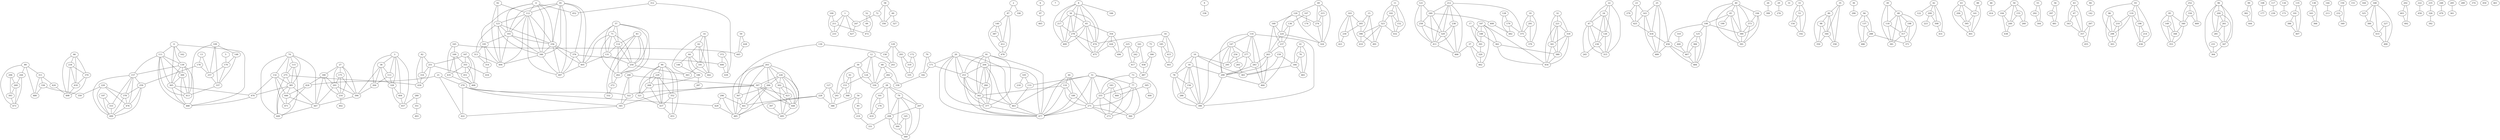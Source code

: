 graph Gnr_Geograf_Sim_n500_r05 {
0;
1;
2;
3;
4;
5;
6;
7;
8;
9;
10;
11;
12;
13;
14;
15;
16;
17;
18;
19;
20;
21;
22;
23;
24;
25;
26;
27;
28;
29;
30;
31;
32;
33;
34;
35;
36;
37;
38;
39;
40;
41;
42;
43;
44;
45;
46;
47;
48;
49;
50;
51;
52;
53;
54;
55;
56;
57;
58;
59;
60;
61;
62;
63;
64;
65;
66;
67;
68;
69;
70;
71;
72;
73;
74;
75;
76;
77;
78;
79;
80;
81;
82;
83;
84;
85;
86;
87;
88;
89;
90;
91;
92;
93;
94;
95;
96;
97;
98;
99;
100;
101;
102;
103;
104;
105;
106;
107;
108;
109;
110;
111;
112;
113;
114;
115;
116;
117;
118;
119;
120;
121;
122;
123;
124;
125;
126;
127;
128;
129;
130;
131;
132;
133;
134;
135;
136;
137;
138;
139;
140;
141;
142;
143;
144;
145;
146;
147;
148;
149;
150;
151;
152;
153;
154;
155;
156;
157;
158;
159;
160;
161;
162;
163;
164;
165;
166;
167;
168;
169;
170;
171;
172;
173;
174;
175;
176;
177;
178;
179;
180;
181;
182;
183;
184;
185;
186;
187;
188;
189;
190;
191;
192;
193;
194;
195;
196;
197;
198;
199;
200;
201;
202;
203;
204;
205;
206;
207;
208;
209;
210;
211;
212;
213;
214;
215;
216;
217;
218;
219;
220;
221;
222;
223;
224;
225;
226;
227;
228;
229;
230;
231;
232;
233;
234;
235;
236;
237;
238;
239;
240;
241;
242;
243;
244;
245;
246;
247;
248;
249;
250;
251;
252;
253;
254;
255;
256;
257;
258;
259;
260;
261;
262;
263;
264;
265;
266;
267;
268;
269;
270;
271;
272;
273;
274;
275;
276;
277;
278;
279;
280;
281;
282;
283;
284;
285;
286;
287;
288;
289;
290;
291;
292;
293;
294;
295;
296;
297;
298;
299;
300;
301;
302;
303;
304;
305;
306;
307;
308;
309;
310;
311;
312;
313;
314;
315;
316;
317;
318;
319;
320;
321;
322;
323;
324;
325;
326;
327;
328;
329;
330;
331;
332;
333;
334;
335;
336;
337;
338;
339;
340;
341;
342;
343;
344;
345;
346;
347;
348;
349;
350;
351;
352;
353;
354;
355;
356;
357;
358;
359;
360;
361;
362;
363;
364;
365;
366;
367;
368;
369;
370;
371;
372;
373;
374;
375;
376;
377;
378;
379;
380;
381;
382;
383;
384;
385;
386;
387;
388;
389;
390;
391;
392;
393;
394;
395;
396;
397;
398;
399;
400;
401;
402;
403;
404;
405;
406;
407;
408;
409;
410;
411;
412;
413;
414;
415;
416;
417;
418;
419;
420;
421;
422;
423;
424;
425;
426;
427;
428;
429;
430;
431;
432;
433;
434;
435;
436;
437;
438;
439;
440;
441;
442;
443;
444;
445;
446;
447;
448;
449;
450;
451;
452;
453;
454;
455;
456;
457;
458;
459;
460;
461;
462;
463;
464;
465;
466;
467;
468;
469;
470;
471;
472;
473;
474;
475;
476;
477;
478;
479;
480;
481;
482;
483;
484;
485;
486;
487;
488;
489;
490;
491;
492;
493;
494;
495;
496;
497;
498;
499;
0 -- 488;
0 -- 365;
0 -- 162;
0 -- 139;
0 -- 111;
1 -- 427;
1 -- 247;
1 -- 233;
1 -- 211;
2 -- 190;
2 -- 87;
3 -- 457;
3 -- 404;
3 -- 328;
3 -- 264;
3 -- 113;
3 -- 38;
4 -- 452;
4 -- 346;
4 -- 256;
4 -- 195;
4 -- 193;
4 -- 112;
5 -- 170;
6 -- 97;
8 -- 474;
8 -- 409;
8 -- 278;
8 -- 217;
8 -- 166;
8 -- 65;
8 -- 34;
9 -- 338;
10 -- 398;
10 -- 383;
10 -- 295;
10 -- 78;
10 -- 18;
11 -- 432;
11 -- 323;
11 -- 152;
11 -- 102;
12 -- 330;
12 -- 243;
12 -- 124;
12 -- 30;
13 -- 257;
13 -- 178;
14 -- 442;
14 -- 363;
14 -- 181;
14 -- 62;
15 -- 491;
15 -- 396;
15 -- 205;
16 -- 474;
16 -- 443;
16 -- 415;
16 -- 185;
17 -- 301;
17 -- 188;
18 -- 398;
18 -- 299;
18 -- 286;
18 -- 156;
18 -- 78;
19 -- 379;
19 -- 375;
19 -- 291;
20 -- 477;
20 -- 463;
20 -- 377;
20 -- 342;
20 -- 253;
20 -- 204;
20 -- 171;
21 -- 424;
21 -- 422;
21 -- 270;
22 -- 315;
22 -- 126;
22 -- 47;
22 -- 24;
23 -- 425;
23 -- 279;
23 -- 143;
24 -- 315;
24 -- 236;
24 -- 126;
24 -- 47;
25 -- 489;
25 -- 456;
25 -- 434;
25 -- 143;
26 -- 399;
27 -- 394;
27 -- 216;
27 -- 201;
27 -- 180;
27 -- 175;
28 -- 419;
28 -- 208;
28 -- 207;
28 -- 101;
28 -- 79;
29 -- 276;
30 -- 330;
30 -- 241;
30 -- 153;
30 -- 124;
32 -- 341;
32 -- 318;
32 -- 221;
33 -- 192;
33 -- 154;
33 -- 53;
34 -- 474;
34 -- 409;
34 -- 278;
34 -- 217;
34 -- 65;
35 -- 358;
35 -- 344;
35 -- 80;
36 -- 290;
37 -- 466;
37 -- 462;
37 -- 320;
38 -- 394;
38 -- 328;
38 -- 264;
38 -- 113;
39 -- 381;
39 -- 118;
39 -- 48;
40 -- 391;
40 -- 390;
40 -- 373;
40 -- 194;
40 -- 106;
40 -- 45;
41 -- 483;
41 -- 184;
41 -- 76;
42 -- 431;
42 -- 308;
42 -- 209;
42 -- 122;
43 -- 401;
43 -- 395;
43 -- 294;
43 -- 141;
44 -- 477;
44 -- 271;
44 -- 189;
44 -- 110;
45 -- 391;
45 -- 390;
45 -- 199;
45 -- 106;
46 -- 414;
47 -- 315;
47 -- 245;
47 -- 236;
47 -- 126;
48 -- 381;
48 -- 371;
48 -- 317;
48 -- 198;
48 -- 118;
49 -- 324;
49 -- 274;
49 -- 215;
49 -- 120;
50 -- 260;
50 -- 249;
50 -- 155;
50 -- 104;
51 -- 477;
51 -- 463;
51 -- 273;
51 -- 271;
51 -- 255;
51 -- 133;
51 -- 77;
52 -- 472;
52 -- 69;
53 -- 192;
53 -- 154;
54 -- 388;
54 -- 219;
54 -- 85;
55 -- 304;
55 -- 292;
56 -- 481;
56 -- 297;
57 -- 405;
57 -- 262;
57 -- 250;
57 -- 131;
57 -- 114;
57 -- 71;
58 -- 356;
58 -- 72;
58 -- 60;
59 -- 445;
59 -- 428;
60 -- 356;
60 -- 327;
61 -- 368;
61 -- 153;
62 -- 442;
62 -- 181;
62 -- 64;
63 -- 357;
63 -- 343;
63 -- 67;
64 -- 442;
64 -- 186;
64 -- 181;
64 -- 146;
65 -- 475;
65 -- 474;
65 -- 409;
65 -- 354;
65 -- 278;
66 -- 498;
66 -- 418;
66 -- 370;
66 -- 234;
67 -- 357;
67 -- 343;
68 -- 339;
68 -- 330;
68 -- 282;
69 -- 472;
70 -- 182;
70 -- 171;
71 -- 405;
71 -- 262;
71 -- 250;
71 -- 131;
71 -- 114;
72 -- 356;
72 -- 247;
73 -- 360;
73 -- 255;
73 -- 77;
74 -- 449;
74 -- 447;
74 -- 385;
74 -- 275;
74 -- 132;
74 -- 115;
75 -- 306;
76 -- 483;
76 -- 184;
77 -- 360;
77 -- 273;
77 -- 271;
77 -- 255;
78 -- 398;
78 -- 286;
78 -- 156;
79 -- 369;
79 -- 300;
79 -- 208;
79 -- 207;
80 -- 358;
80 -- 350;
80 -- 344;
80 -- 98;
81 -- 497;
81 -- 405;
81 -- 376;
81 -- 346;
81 -- 256;
81 -- 193;
81 -- 112;
82 -- 430;
82 -- 316;
82 -- 251;
83 -- 332;
83 -- 272;
83 -- 262;
83 -- 250;
83 -- 114;
84 -- 142;
85 -- 219;
86 -- 303;
86 -- 298;
86 -- 210;
87 -- 478;
87 -- 412;
87 -- 140;
88 -- 401;
88 -- 141;
89 -- 480;
89 -- 473;
89 -- 311;
89 -- 244;
90 -- 453;
90 -- 437;
90 -- 352;
90 -- 321;
90 -- 268;
90 -- 229;
91 -- 477;
91 -- 377;
91 -- 342;
91 -- 284;
91 -- 253;
91 -- 204;
92 -- 494;
92 -- 123;
92 -- 112;
93 -- 436;
93 -- 298;
93 -- 196;
93 -- 119;
94 -- 486;
94 -- 288;
94 -- 137;
95 -- 353;
95 -- 348;
95 -- 340;
95 -- 149;
96 -- 364;
96 -- 347;
96 -- 281;
96 -- 261;
96 -- 200;
97 -- 465;
98 -- 350;
98 -- 344;
99 -- 444;
99 -- 382;
100 -- 233;
100 -- 211;
101 -- 419;
101 -- 176;
102 -- 432;
102 -- 323;
102 -- 152;
103 -- 421;
103 -- 410;
103 -- 230;
103 -- 205;
104 -- 438;
104 -- 249;
105 -- 218;
105 -- 133;
106 -- 484;
106 -- 456;
106 -- 390;
106 -- 125;
107 -- 174;
107 -- 136;
108 -- 177;
109 -- 413;
109 -- 337;
109 -- 257;
109 -- 148;
110 -- 477;
110 -- 342;
110 -- 271;
110 -- 189;
111 -- 488;
111 -- 413;
111 -- 365;
111 -- 309;
111 -- 157;
111 -- 139;
112 -- 497;
112 -- 494;
112 -- 346;
112 -- 256;
112 -- 193;
112 -- 123;
113 -- 328;
113 -- 264;
114 -- 262;
114 -- 250;
114 -- 131;
115 -- 449;
115 -- 385;
115 -- 275;
116 -- 464;
116 -- 398;
116 -- 299;
116 -- 283;
116 -- 277;
116 -- 147;
117 -- 239;
118 -- 381;
118 -- 317;
119 -- 436;
119 -- 298;
119 -- 210;
119 -- 196;
120 -- 324;
120 -- 274;
120 -- 224;
120 -- 160;
121 -- 411;
121 -- 258;
121 -- 240;
123 -- 494;
123 -- 346;
123 -- 313;
123 -- 256;
123 -- 193;
124 -- 330;
124 -- 153;
125 -- 484;
125 -- 467;
125 -- 384;
126 -- 315;
126 -- 236;
127 -- 388;
127 -- 241;
127 -- 228;
128 -- 482;
128 -- 179;
129 -- 293;
129 -- 243;
129 -- 158;
130 -- 367;
130 -- 158;
131 -- 405;
131 -- 250;
132 -- 471;
132 -- 470;
132 -- 446;
132 -- 385;
133 -- 463;
134 -- 173;
135 -- 407;
135 -- 191;
136 -- 237;
136 -- 224;
137 -- 486;
137 -- 288;
138 -- 366;
138 -- 163;
139 -- 488;
139 -- 413;
139 -- 365;
139 -- 309;
139 -- 157;
140 -- 478;
140 -- 412;
140 -- 387;
141 -- 401;
141 -- 395;
143 -- 489;
143 -- 434;
143 -- 425;
144 -- 213;
145 -- 369;
145 -- 300;
146 -- 186;
147 -- 398;
147 -- 299;
147 -- 295;
147 -- 277;
147 -- 254;
148 -- 337;
148 -- 170;
149 -- 353;
149 -- 348;
150 -- 349;
150 -- 232;
152 -- 432;
153 -- 368;
153 -- 241;
154 -- 192;
155 -- 260;
155 -- 249;
156 -- 398;
156 -- 286;
157 -- 499;
157 -- 476;
157 -- 378;
157 -- 333;
157 -- 259;
158 -- 243;
159 -- 383;
159 -- 184;
160 -- 263;
160 -- 237;
160 -- 224;
161 -- 458;
161 -- 242;
163 -- 366;
165 -- 445;
165 -- 435;
165 -- 169;
167 -- 468;
167 -- 451;
167 -- 355;
167 -- 251;
168 -- 490;
168 -- 433;
168 -- 380;
168 -- 325;
169 -- 468;
169 -- 435;
169 -- 355;
170 -- 337;
170 -- 257;
171 -- 253;
171 -- 182;
172 -- 335;
172 -- 319;
175 -- 394;
175 -- 216;
175 -- 201;
176 -- 419;
178 -- 259;
178 -- 257;
179 -- 482;
179 -- 375;
180 -- 447;
180 -- 424;
180 -- 216;
180 -- 201;
181 -- 442;
181 -- 363;
182 -- 339;
183 -- 460;
183 -- 273;
183 -- 255;
184 -- 483;
184 -- 383;
185 -- 443;
185 -- 415;
186 -- 287;
186 -- 268;
187 -- 462;
187 -- 454;
187 -- 362;
187 -- 301;
187 -- 188;
188 -- 362;
188 -- 301;
189 -- 477;
189 -- 271;
191 -- 407;
191 -- 386;
193 -- 494;
193 -- 346;
193 -- 256;
193 -- 195;
194 -- 391;
194 -- 390;
194 -- 373;
195 -- 494;
195 -- 314;
195 -- 313;
196 -- 436;
196 -- 214;
197 -- 499;
197 -- 333;
198 -- 371;
198 -- 317;
200 -- 347;
200 -- 281;
200 -- 261;
201 -- 447;
201 -- 394;
201 -- 216;
202 -- 492;
202 -- 403;
203 -- 485;
203 -- 448;
203 -- 441;
203 -- 367;
203 -- 302;
203 -- 266;
203 -- 226;
204 -- 477;
204 -- 463;
204 -- 377;
204 -- 342;
204 -- 284;
204 -- 253;
205 -- 396;
205 -- 230;
206 -- 393;
206 -- 269;
207 -- 369;
207 -- 208;
208 -- 369;
208 -- 331;
208 -- 300;
209 -- 308;
209 -- 223;
210 -- 303;
210 -- 298;
211 -- 472;
211 -- 233;
212 -- 466;
212 -- 411;
212 -- 375;
212 -- 329;
212 -- 240;
212 -- 238;
214 -- 436;
215 -- 324;
215 -- 274;
216 -- 402;
217 -- 409;
217 -- 278;
219 -- 331;
220 -- 499;
220 -- 476;
220 -- 378;
220 -- 359;
221 -- 454;
221 -- 389;
221 -- 341;
221 -- 318;
222 -- 459;
224 -- 324;
224 -- 263;
224 -- 237;
225 -- 496;
225 -- 417;
225 -- 242;
226 -- 495;
226 -- 448;
226 -- 423;
226 -- 307;
226 -- 302;
226 -- 266;
227 -- 490;
227 -- 433;
228 -- 485;
228 -- 441;
228 -- 388;
229 -- 437;
229 -- 352;
229 -- 321;
229 -- 268;
230 -- 421;
231 -- 364;
232 -- 349;
234 -- 498;
234 -- 418;
234 -- 370;
235 -- 326;
236 -- 315;
236 -- 245;
237 -- 464;
237 -- 263;
238 -- 466;
238 -- 411;
238 -- 329;
240 -- 411;
240 -- 408;
240 -- 329;
240 -- 258;
241 -- 388;
242 -- 417;
244 -- 473;
244 -- 269;
246 -- 345;
246 -- 322;
246 -- 307;
247 -- 427;
248 -- 479;
249 -- 438;
250 -- 363;
250 -- 262;
251 -- 451;
251 -- 430;
251 -- 316;
252 -- 469;
252 -- 340;
252 -- 334;
253 -- 477;
253 -- 377;
253 -- 342;
253 -- 284;
254 -- 295;
254 -- 265;
255 -- 360;
255 -- 273;
255 -- 271;
256 -- 497;
256 -- 405;
256 -- 376;
256 -- 346;
257 -- 337;
258 -- 411;
258 -- 329;
259 -- 499;
259 -- 476;
259 -- 378;
261 -- 347;
261 -- 281;
262 -- 272;
263 -- 464;
263 -- 299;
263 -- 283;
264 -- 394;
265 -- 383;
266 -- 485;
266 -- 448;
266 -- 441;
266 -- 367;
267 -- 455;
267 -- 357;
268 -- 437;
268 -- 321;
269 -- 473;
269 -- 393;
270 -- 429;
270 -- 422;
270 -- 345;
270 -- 322;
271 -- 477;
271 -- 360;
271 -- 273;
272 -- 332;
274 -- 324;
275 -- 449;
275 -- 430;
275 -- 385;
277 -- 299;
277 -- 295;
277 -- 283;
278 -- 475;
278 -- 474;
278 -- 409;
279 -- 425;
280 -- 457;
280 -- 351;
281 -- 347;
282 -- 339;
282 -- 330;
283 -- 464;
283 -- 299;
284 -- 377;
284 -- 342;
285 -- 361;
286 -- 398;
288 -- 486;
288 -- 371;
291 -- 379;
291 -- 375;
292 -- 304;
293 -- 335;
293 -- 319;
294 -- 395;
296 -- 485;
296 -- 441;
296 -- 429;
297 -- 481;
298 -- 303;
299 -- 464;
299 -- 398;
300 -- 369;
301 -- 320;
302 -- 495;
302 -- 448;
302 -- 423;
305 -- 460;
305 -- 400;
306 -- 487;
306 -- 458;
307 -- 495;
307 -- 448;
307 -- 423;
307 -- 345;
307 -- 322;
308 -- 431;
309 -- 488;
309 -- 413;
309 -- 365;
310 -- 440;
311 -- 480;
311 -- 420;
311 -- 336;
312 -- 452;
312 -- 439;
313 -- 494;
313 -- 314;
314 -- 416;
316 -- 430;
317 -- 381;
317 -- 371;
318 -- 454;
318 -- 389;
318 -- 341;
319 -- 335;
320 -- 462;
321 -- 437;
322 -- 345;
323 -- 491;
323 -- 432;
323 -- 410;
323 -- 396;
325 -- 380;
326 -- 392;
328 -- 457;
328 -- 404;
329 -- 466;
329 -- 411;
333 -- 499;
334 -- 469;
334 -- 340;
336 -- 480;
336 -- 359;
337 -- 413;
340 -- 353;
340 -- 348;
341 -- 454;
341 -- 389;
342 -- 477;
342 -- 463;
342 -- 377;
343 -- 357;
344 -- 358;
344 -- 350;
345 -- 422;
346 -- 497;
346 -- 494;
347 -- 364;
348 -- 353;
351 -- 493;
352 -- 453;
352 -- 437;
354 -- 496;
354 -- 475;
354 -- 426;
355 -- 468;
355 -- 451;
355 -- 435;
355 -- 416;
357 -- 455;
362 -- 454;
362 -- 389;
365 -- 488;
365 -- 470;
365 -- 413;
367 -- 485;
367 -- 441;
370 -- 498;
370 -- 418;
372 -- 439;
372 -- 406;
373 -- 391;
373 -- 390;
375 -- 379;
376 -- 497;
376 -- 406;
376 -- 405;
377 -- 477;
378 -- 499;
378 -- 476;
380 -- 433;
382 -- 444;
384 -- 484;
384 -- 467;
385 -- 470;
385 -- 449;
385 -- 447;
385 -- 446;
386 -- 407;
387 -- 412;
389 -- 454;
390 -- 391;
393 -- 473;
394 -- 447;
395 -- 401;
396 -- 491;
396 -- 410;
397 -- 495;
403 -- 492;
404 -- 457;
405 -- 497;
406 -- 439;
408 -- 482;
411 -- 466;
412 -- 478;
415 -- 443;
417 -- 487;
418 -- 498;
420 -- 498;
423 -- 495;
423 -- 448;
424 -- 471;
424 -- 446;
425 -- 434;
426 -- 496;
426 -- 475;
428 -- 445;
429 -- 485;
433 -- 490;
434 -- 489;
434 -- 456;
435 -- 468;
437 -- 453;
440 -- 467;
441 -- 485;
446 -- 471;
446 -- 447;
447 -- 449;
448 -- 495;
451 -- 468;
456 -- 489;
456 -- 484;
456 -- 467;
458 -- 487;
463 -- 477;
467 -- 484;
470 -- 488;
474 -- 475;
476 -- 499;
}